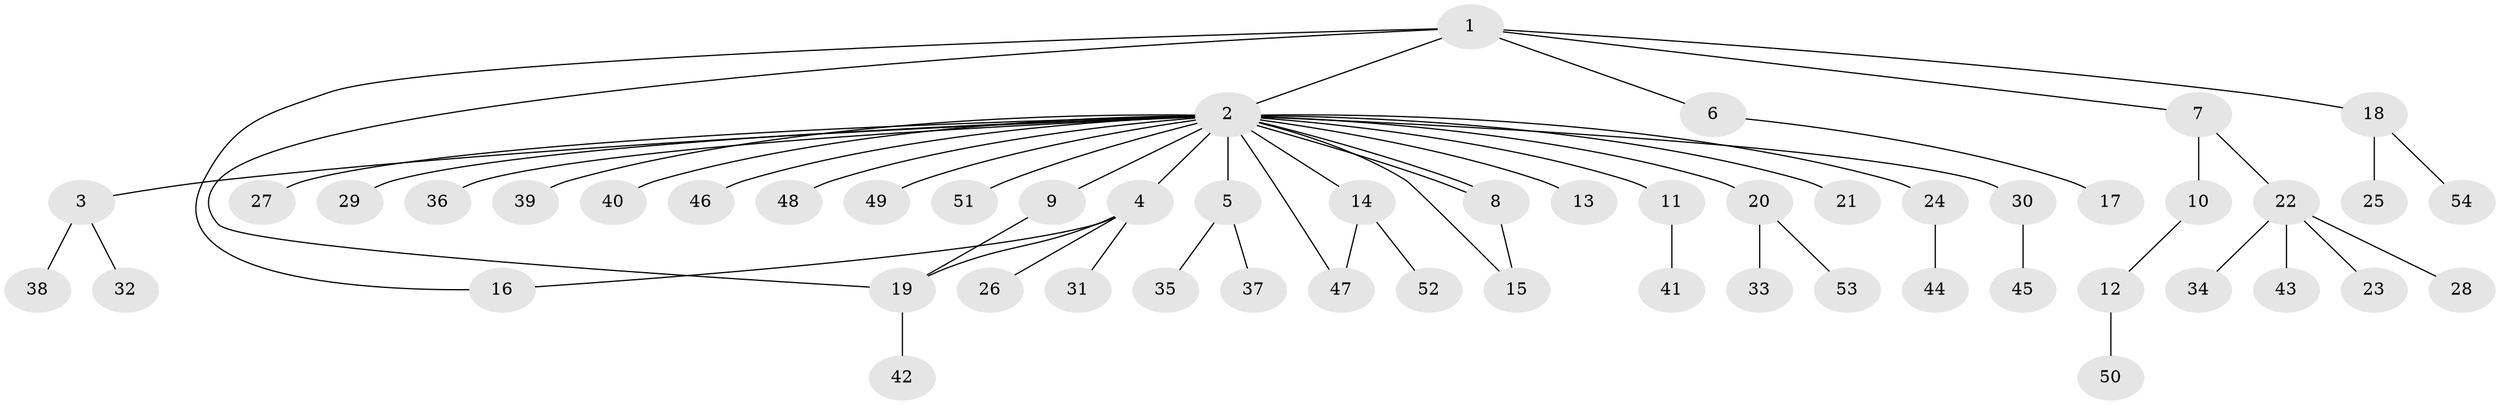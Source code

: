 // Generated by graph-tools (version 1.1) at 2025/35/03/09/25 02:35:23]
// undirected, 54 vertices, 59 edges
graph export_dot {
graph [start="1"]
  node [color=gray90,style=filled];
  1;
  2;
  3;
  4;
  5;
  6;
  7;
  8;
  9;
  10;
  11;
  12;
  13;
  14;
  15;
  16;
  17;
  18;
  19;
  20;
  21;
  22;
  23;
  24;
  25;
  26;
  27;
  28;
  29;
  30;
  31;
  32;
  33;
  34;
  35;
  36;
  37;
  38;
  39;
  40;
  41;
  42;
  43;
  44;
  45;
  46;
  47;
  48;
  49;
  50;
  51;
  52;
  53;
  54;
  1 -- 2;
  1 -- 6;
  1 -- 7;
  1 -- 16;
  1 -- 18;
  1 -- 19;
  2 -- 3;
  2 -- 4;
  2 -- 5;
  2 -- 8;
  2 -- 8;
  2 -- 9;
  2 -- 11;
  2 -- 13;
  2 -- 14;
  2 -- 15;
  2 -- 20;
  2 -- 21;
  2 -- 24;
  2 -- 27;
  2 -- 29;
  2 -- 30;
  2 -- 36;
  2 -- 39;
  2 -- 40;
  2 -- 46;
  2 -- 47;
  2 -- 48;
  2 -- 49;
  2 -- 51;
  3 -- 32;
  3 -- 38;
  4 -- 16;
  4 -- 19;
  4 -- 26;
  4 -- 31;
  5 -- 35;
  5 -- 37;
  6 -- 17;
  7 -- 10;
  7 -- 22;
  8 -- 15;
  9 -- 19;
  10 -- 12;
  11 -- 41;
  12 -- 50;
  14 -- 47;
  14 -- 52;
  18 -- 25;
  18 -- 54;
  19 -- 42;
  20 -- 33;
  20 -- 53;
  22 -- 23;
  22 -- 28;
  22 -- 34;
  22 -- 43;
  24 -- 44;
  30 -- 45;
}
